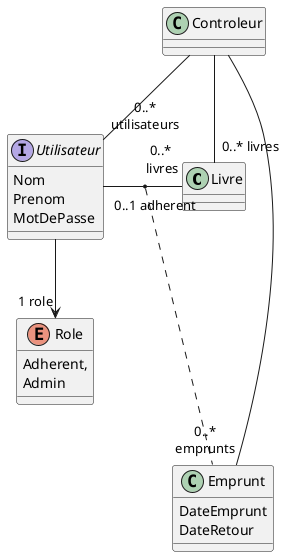 @startuml
class Livre{
}
interface Utilisateur{
    Nom
    Prenom
    MotDePasse
}

enum Role{
    Adherent,
    Admin
}
Utilisateur --> "1 role" Role
Utilisateur "0..1 adherent"- "0..*\n livres" Livre : " "

class Emprunt{
    DateEmprunt
    DateRetour
}

(Utilisateur, Livre) .. Emprunt
class Controleur
Controleur - "0..* livres" Livre
Controleur -- "0..*\nutilisateurs" Utilisateur: " "
Controleur ---- "0..*\nemprunts" Emprunt: "   "

@enduml